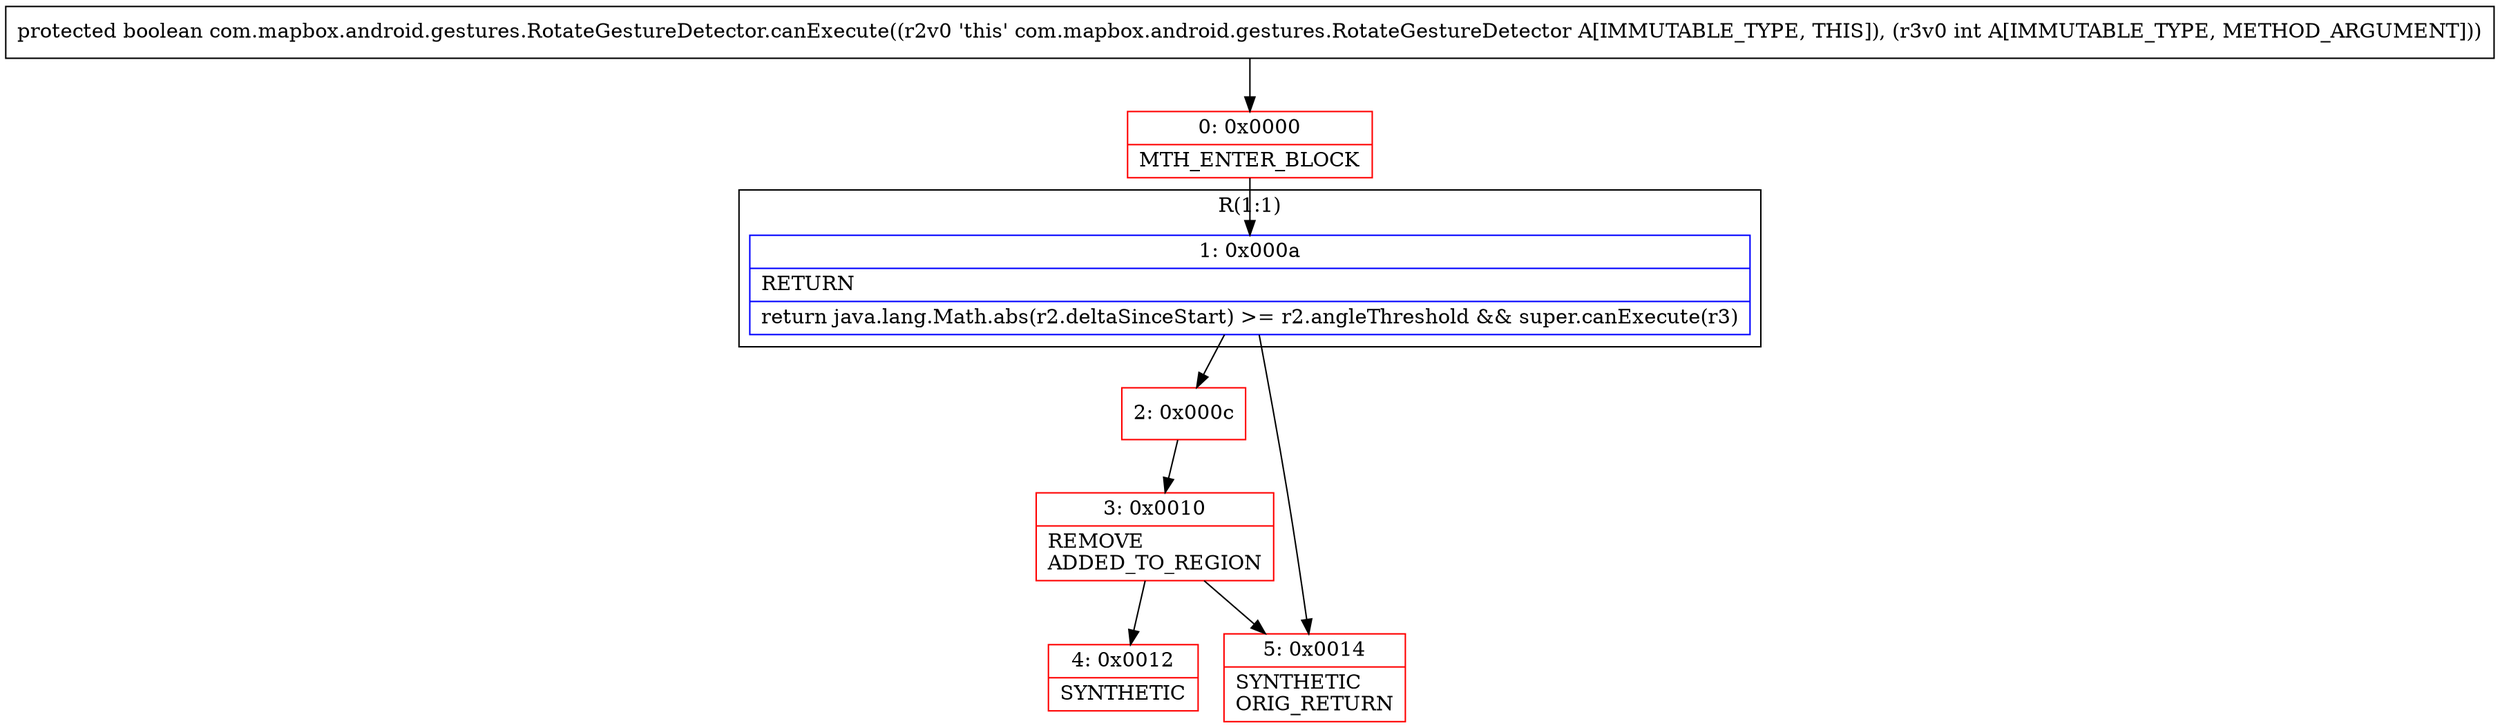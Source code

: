 digraph "CFG forcom.mapbox.android.gestures.RotateGestureDetector.canExecute(I)Z" {
subgraph cluster_Region_950163456 {
label = "R(1:1)";
node [shape=record,color=blue];
Node_1 [shape=record,label="{1\:\ 0x000a|RETURN\l|return java.lang.Math.abs(r2.deltaSinceStart) \>= r2.angleThreshold && super.canExecute(r3)\l}"];
}
Node_0 [shape=record,color=red,label="{0\:\ 0x0000|MTH_ENTER_BLOCK\l}"];
Node_2 [shape=record,color=red,label="{2\:\ 0x000c}"];
Node_3 [shape=record,color=red,label="{3\:\ 0x0010|REMOVE\lADDED_TO_REGION\l}"];
Node_4 [shape=record,color=red,label="{4\:\ 0x0012|SYNTHETIC\l}"];
Node_5 [shape=record,color=red,label="{5\:\ 0x0014|SYNTHETIC\lORIG_RETURN\l}"];
MethodNode[shape=record,label="{protected boolean com.mapbox.android.gestures.RotateGestureDetector.canExecute((r2v0 'this' com.mapbox.android.gestures.RotateGestureDetector A[IMMUTABLE_TYPE, THIS]), (r3v0 int A[IMMUTABLE_TYPE, METHOD_ARGUMENT])) }"];
MethodNode -> Node_0;
Node_1 -> Node_2;
Node_1 -> Node_5;
Node_0 -> Node_1;
Node_2 -> Node_3;
Node_3 -> Node_4;
Node_3 -> Node_5;
}

